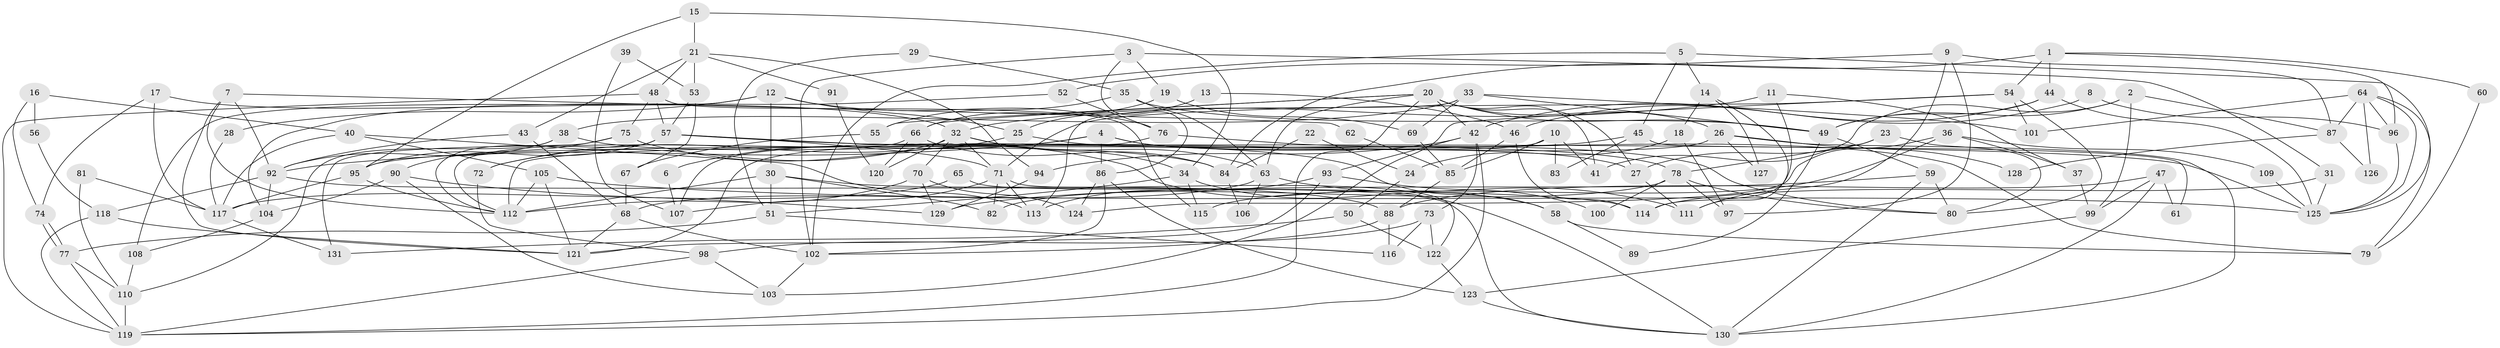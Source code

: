 // Generated by graph-tools (version 1.1) at 2025/15/03/09/25 04:15:02]
// undirected, 131 vertices, 262 edges
graph export_dot {
graph [start="1"]
  node [color=gray90,style=filled];
  1;
  2;
  3;
  4;
  5;
  6;
  7;
  8;
  9;
  10;
  11;
  12;
  13;
  14;
  15;
  16;
  17;
  18;
  19;
  20;
  21;
  22;
  23;
  24;
  25;
  26;
  27;
  28;
  29;
  30;
  31;
  32;
  33;
  34;
  35;
  36;
  37;
  38;
  39;
  40;
  41;
  42;
  43;
  44;
  45;
  46;
  47;
  48;
  49;
  50;
  51;
  52;
  53;
  54;
  55;
  56;
  57;
  58;
  59;
  60;
  61;
  62;
  63;
  64;
  65;
  66;
  67;
  68;
  69;
  70;
  71;
  72;
  73;
  74;
  75;
  76;
  77;
  78;
  79;
  80;
  81;
  82;
  83;
  84;
  85;
  86;
  87;
  88;
  89;
  90;
  91;
  92;
  93;
  94;
  95;
  96;
  97;
  98;
  99;
  100;
  101;
  102;
  103;
  104;
  105;
  106;
  107;
  108;
  109;
  110;
  111;
  112;
  113;
  114;
  115;
  116;
  117;
  118;
  119;
  120;
  121;
  122;
  123;
  124;
  125;
  126;
  127;
  128;
  129;
  130;
  131;
  1 -- 96;
  1 -- 84;
  1 -- 44;
  1 -- 54;
  1 -- 60;
  2 -- 99;
  2 -- 49;
  2 -- 41;
  2 -- 87;
  3 -- 31;
  3 -- 102;
  3 -- 19;
  3 -- 86;
  4 -- 27;
  4 -- 92;
  4 -- 6;
  4 -- 79;
  4 -- 86;
  5 -- 102;
  5 -- 125;
  5 -- 14;
  5 -- 45;
  6 -- 107;
  7 -- 92;
  7 -- 121;
  7 -- 62;
  7 -- 112;
  8 -- 42;
  8 -- 96;
  9 -- 111;
  9 -- 52;
  9 -- 87;
  9 -- 97;
  10 -- 41;
  10 -- 85;
  10 -- 83;
  10 -- 107;
  11 -- 37;
  11 -- 32;
  11 -- 114;
  12 -- 76;
  12 -- 30;
  12 -- 25;
  12 -- 28;
  12 -- 108;
  13 -- 46;
  13 -- 25;
  14 -- 111;
  14 -- 18;
  14 -- 127;
  15 -- 95;
  15 -- 21;
  15 -- 34;
  16 -- 40;
  16 -- 74;
  16 -- 56;
  17 -- 117;
  17 -- 32;
  17 -- 74;
  18 -- 97;
  18 -- 24;
  19 -- 66;
  19 -- 69;
  20 -- 63;
  20 -- 49;
  20 -- 26;
  20 -- 27;
  20 -- 41;
  20 -- 42;
  20 -- 55;
  20 -- 66;
  20 -- 119;
  21 -- 43;
  21 -- 94;
  21 -- 48;
  21 -- 53;
  21 -- 91;
  22 -- 84;
  22 -- 24;
  23 -- 80;
  23 -- 78;
  23 -- 27;
  24 -- 50;
  25 -- 80;
  25 -- 72;
  26 -- 121;
  26 -- 127;
  26 -- 128;
  26 -- 130;
  27 -- 111;
  28 -- 117;
  29 -- 35;
  29 -- 51;
  30 -- 88;
  30 -- 51;
  30 -- 82;
  30 -- 112;
  31 -- 125;
  31 -- 114;
  32 -- 34;
  32 -- 70;
  32 -- 63;
  32 -- 71;
  32 -- 72;
  32 -- 120;
  33 -- 38;
  33 -- 113;
  33 -- 49;
  33 -- 69;
  33 -- 101;
  34 -- 58;
  34 -- 51;
  34 -- 115;
  35 -- 55;
  35 -- 49;
  35 -- 63;
  36 -- 115;
  36 -- 124;
  36 -- 37;
  36 -- 109;
  37 -- 99;
  38 -- 92;
  38 -- 110;
  38 -- 84;
  39 -- 107;
  39 -- 53;
  40 -- 113;
  40 -- 105;
  40 -- 117;
  42 -- 119;
  42 -- 73;
  42 -- 93;
  42 -- 94;
  43 -- 68;
  43 -- 92;
  44 -- 46;
  44 -- 49;
  44 -- 125;
  45 -- 95;
  45 -- 61;
  45 -- 83;
  46 -- 85;
  46 -- 114;
  47 -- 88;
  47 -- 130;
  47 -- 61;
  47 -- 99;
  48 -- 57;
  48 -- 75;
  48 -- 115;
  48 -- 119;
  49 -- 59;
  49 -- 89;
  50 -- 122;
  50 -- 131;
  51 -- 77;
  51 -- 116;
  52 -- 76;
  52 -- 104;
  53 -- 57;
  53 -- 67;
  54 -- 71;
  54 -- 80;
  54 -- 101;
  54 -- 103;
  55 -- 67;
  56 -- 118;
  57 -- 125;
  57 -- 112;
  57 -- 58;
  57 -- 71;
  57 -- 95;
  58 -- 79;
  58 -- 89;
  59 -- 130;
  59 -- 80;
  59 -- 129;
  60 -- 79;
  62 -- 85;
  63 -- 68;
  63 -- 106;
  63 -- 111;
  64 -- 101;
  64 -- 87;
  64 -- 79;
  64 -- 96;
  64 -- 125;
  64 -- 126;
  65 -- 130;
  65 -- 117;
  66 -- 112;
  66 -- 84;
  66 -- 120;
  67 -- 68;
  68 -- 102;
  68 -- 121;
  69 -- 85;
  70 -- 129;
  70 -- 112;
  70 -- 124;
  71 -- 82;
  71 -- 107;
  71 -- 113;
  71 -- 122;
  72 -- 98;
  73 -- 98;
  73 -- 116;
  73 -- 122;
  74 -- 77;
  74 -- 77;
  75 -- 130;
  75 -- 90;
  75 -- 131;
  76 -- 112;
  76 -- 78;
  77 -- 119;
  77 -- 110;
  78 -- 82;
  78 -- 80;
  78 -- 97;
  78 -- 100;
  81 -- 117;
  81 -- 110;
  84 -- 106;
  85 -- 88;
  86 -- 102;
  86 -- 123;
  86 -- 124;
  87 -- 126;
  87 -- 128;
  88 -- 102;
  88 -- 116;
  90 -- 103;
  90 -- 104;
  90 -- 129;
  91 -- 120;
  92 -- 118;
  92 -- 104;
  92 -- 114;
  93 -- 121;
  93 -- 100;
  93 -- 113;
  94 -- 129;
  95 -- 112;
  95 -- 117;
  96 -- 125;
  98 -- 119;
  98 -- 103;
  99 -- 123;
  102 -- 103;
  104 -- 108;
  105 -- 125;
  105 -- 112;
  105 -- 121;
  108 -- 110;
  109 -- 125;
  110 -- 119;
  117 -- 131;
  118 -- 119;
  118 -- 121;
  122 -- 123;
  123 -- 130;
}
